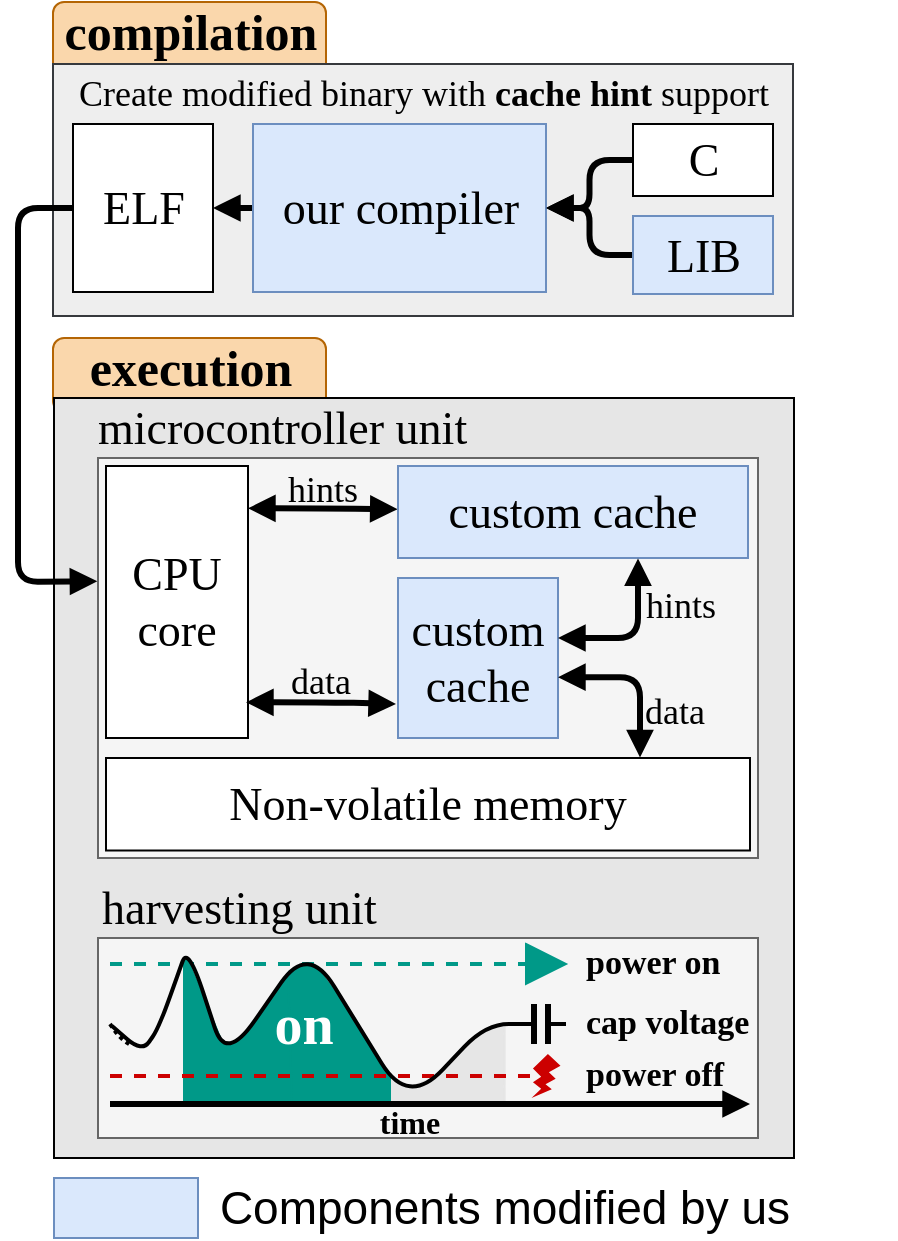 <mxfile version="14.4.3" type="device"><diagram id="DJ8OL-IFbFxs9MjaHiG0" name="Page-1"><mxGraphModel dx="1673" dy="967" grid="1" gridSize="10" guides="1" tooltips="1" connect="1" arrows="1" fold="1" page="1" pageScale="1" pageWidth="827" pageHeight="1169" math="0" shadow="0"><root><mxCell id="0"/><mxCell id="1" parent="0"/><mxCell id="07xloWa2DB1Vv4PFAWqX-5" value="&lt;font face=&quot;Linux Biolinum&quot; size=&quot;1&quot;&gt;&lt;b style=&quot;font-size: 25px&quot;&gt;execution&lt;/b&gt;&lt;/font&gt;" style="rounded=1;whiteSpace=wrap;html=1;fillColor=#fad7ac;strokeColor=#b46504;spacingBottom=8;" vertex="1" parent="1"><mxGeometry x="177.5" y="390" width="136.5" height="37" as="geometry"/></mxCell><mxCell id="07xloWa2DB1Vv4PFAWqX-2" value="&lt;font face=&quot;Linux Biolinum&quot; size=&quot;1&quot;&gt;&lt;b style=&quot;font-size: 25px&quot;&gt;compilation&lt;/b&gt;&lt;/font&gt;" style="rounded=1;whiteSpace=wrap;html=1;fillColor=#fad7ac;strokeColor=#b46504;spacingBottom=8;" vertex="1" parent="1"><mxGeometry x="177.5" y="222" width="136.5" height="37" as="geometry"/></mxCell><mxCell id="LaGku8jaz2DTb2nbcwZN-13" value="" style="rounded=0;whiteSpace=wrap;html=1;fontFamily=Linux Biolinum;fontSource=https%3A%2F%2Ffonts.googleapis.com%2Fcss%3Ffamily%3DLinux%2BBiolinum;fontSize=32;fillColor=#E6E6E6;" parent="1" vertex="1"><mxGeometry x="178" y="420" width="370" height="380" as="geometry"/></mxCell><mxCell id="LaGku8jaz2DTb2nbcwZN-40" value="" style="rounded=0;whiteSpace=wrap;html=1;fontFamily=Linux Biolinum;fontSource=https%3A%2F%2Ffonts.googleapis.com%2Fcss%3Ffamily%3DLinux%2BBiolinum;fontSize=26;align=center;fillColor=#f5f5f5;strokeColor=#666666;fontColor=#333333;" parent="1" vertex="1"><mxGeometry x="200" y="450" width="330" height="200" as="geometry"/></mxCell><mxCell id="LaGku8jaz2DTb2nbcwZN-36" value="" style="rounded=0;whiteSpace=wrap;html=1;fontFamily=Linux Biolinum;fontSource=https%3A%2F%2Ffonts.googleapis.com%2Fcss%3Ffamily%3DLinux%2BBiolinum;fontSize=28;align=center;fillColor=#eeeeee;strokeColor=#36393d;" parent="1" vertex="1"><mxGeometry x="177.5" y="253" width="370" height="126" as="geometry"/></mxCell><mxCell id="LaGku8jaz2DTb2nbcwZN-43" style="edgeStyle=orthogonalEdgeStyle;rounded=1;orthogonalLoop=1;jettySize=auto;html=1;exitX=0;exitY=0.5;exitDx=0;exitDy=0;entryX=1;entryY=0.5;entryDx=0;entryDy=0;startArrow=none;startFill=0;endArrow=block;endFill=1;strokeWidth=3;fontFamily=Linux Biolinum;fontSource=https%3A%2F%2Ffonts.googleapis.com%2Fcss%3Ffamily%3DLinux%2BBiolinum;fontSize=26;" parent="1" source="LaGku8jaz2DTb2nbcwZN-1" target="LaGku8jaz2DTb2nbcwZN-2" edge="1"><mxGeometry relative="1" as="geometry"/></mxCell><mxCell id="LaGku8jaz2DTb2nbcwZN-1" value="&lt;font data-font-src=&quot;https://fonts.googleapis.com/css?family=Linux+Biolinum&quot; style=&quot;font-size: 23px;&quot;&gt;C&lt;/font&gt;" style="rounded=0;whiteSpace=wrap;html=1;fontSize=23;fontFamily=Linux Biolinum;fontSource=https%3A%2F%2Ffonts.googleapis.com%2Fcss%3Ffamily%3DLinux%2BBiolinum;" parent="1" vertex="1"><mxGeometry x="467.5" y="283" width="70" height="36" as="geometry"/></mxCell><mxCell id="LaGku8jaz2DTb2nbcwZN-45" style="edgeStyle=orthogonalEdgeStyle;rounded=1;orthogonalLoop=1;jettySize=auto;html=1;exitX=0;exitY=0.5;exitDx=0;exitDy=0;startArrow=none;startFill=0;endArrow=block;endFill=1;strokeWidth=3;fontFamily=Linux Biolinum;fontSource=https%3A%2F%2Ffonts.googleapis.com%2Fcss%3Ffamily%3DLinux%2BBiolinum;fontSize=26;" parent="1" source="LaGku8jaz2DTb2nbcwZN-2" target="LaGku8jaz2DTb2nbcwZN-5" edge="1"><mxGeometry relative="1" as="geometry"/></mxCell><mxCell id="LaGku8jaz2DTb2nbcwZN-2" value="&lt;span style=&quot;font-size: 23px&quot;&gt;&lt;font style=&quot;font-size: 23px&quot;&gt;our compiler&lt;/font&gt;&lt;/span&gt;" style="rounded=0;whiteSpace=wrap;html=1;fontSize=23;fontFamily=Linux Biolinum;fontSource=https%3A%2F%2Ffonts.googleapis.com%2Fcss%3Ffamily%3DLinux%2BBiolinum;strokeColor=#6c8ebf;fillColor=#dae8fc;" parent="1" vertex="1"><mxGeometry x="277.5" y="283" width="146.5" height="84" as="geometry"/></mxCell><mxCell id="LaGku8jaz2DTb2nbcwZN-44" style="edgeStyle=orthogonalEdgeStyle;rounded=1;orthogonalLoop=1;jettySize=auto;html=1;exitX=0;exitY=0.5;exitDx=0;exitDy=0;entryX=1;entryY=0.5;entryDx=0;entryDy=0;startArrow=none;startFill=0;endArrow=block;endFill=1;strokeWidth=3;fontFamily=Linux Biolinum;fontSource=https%3A%2F%2Ffonts.googleapis.com%2Fcss%3Ffamily%3DLinux%2BBiolinum;fontSize=26;" parent="1" source="LaGku8jaz2DTb2nbcwZN-3" target="LaGku8jaz2DTb2nbcwZN-2" edge="1"><mxGeometry relative="1" as="geometry"/></mxCell><mxCell id="LaGku8jaz2DTb2nbcwZN-3" value="&lt;font data-font-src=&quot;https://fonts.googleapis.com/css?family=Linux+Biolinum&quot; style=&quot;font-size: 23px;&quot;&gt;LIB&lt;/font&gt;" style="rounded=0;whiteSpace=wrap;html=1;fontSize=23;fontFamily=Linux Biolinum;fontSource=https%3A%2F%2Ffonts.googleapis.com%2Fcss%3Ffamily%3DLinux%2BBiolinum;strokeColor=#6c8ebf;fillColor=#dae8fc;" parent="1" vertex="1"><mxGeometry x="467.5" y="329" width="70" height="39" as="geometry"/></mxCell><mxCell id="LaGku8jaz2DTb2nbcwZN-5" value="ELF" style="rounded=0;whiteSpace=wrap;html=1;fontSize=23;fontFamily=Linux Biolinum;fontSource=https%3A%2F%2Ffonts.googleapis.com%2Fcss%3Ffamily%3DLinux%2BBiolinum;" parent="1" vertex="1"><mxGeometry x="187.5" y="283" width="70" height="84" as="geometry"/></mxCell><mxCell id="LaGku8jaz2DTb2nbcwZN-9" value="CPU&lt;br&gt;core" style="rounded=0;whiteSpace=wrap;html=1;fontSize=23;fontFamily=Linux Biolinum;fontSource=https%3A%2F%2Ffonts.googleapis.com%2Fcss%3Ffamily%3DLinux%2BBiolinum;" parent="1" vertex="1"><mxGeometry x="204" y="454" width="71" height="136" as="geometry"/></mxCell><mxCell id="LaGku8jaz2DTb2nbcwZN-35" style="edgeStyle=orthogonalEdgeStyle;orthogonalLoop=1;jettySize=auto;html=1;startArrow=block;startFill=1;endArrow=block;endFill=1;strokeWidth=3;fontFamily=Linux Biolinum;fontSource=https%3A%2F%2Ffonts.googleapis.com%2Fcss%3Ffamily%3DLinux%2BBiolinum;fontSize=29;rounded=1;exitX=1;exitY=0.163;exitDx=0;exitDy=0;exitPerimeter=0;entryX=-0.001;entryY=0.622;entryDx=0;entryDy=0;entryPerimeter=0;" parent="1" edge="1"><mxGeometry relative="1" as="geometry"><mxPoint x="275" y="475.168" as="sourcePoint"/><mxPoint x="349.825" y="475.612" as="targetPoint"/><Array as="points"><mxPoint x="320" y="475"/></Array></mxGeometry></mxCell><mxCell id="LaGku8jaz2DTb2nbcwZN-11" value="Non-volatile memory" style="rounded=0;whiteSpace=wrap;html=1;fontSize=23;fontFamily=Linux Biolinum;fontSource=https%3A%2F%2Ffonts.googleapis.com%2Fcss%3Ffamily%3DLinux%2BBiolinum;" parent="1" vertex="1"><mxGeometry x="204" y="600" width="322" height="46.25" as="geometry"/></mxCell><mxCell id="LaGku8jaz2DTb2nbcwZN-14" value="microcontroller unit" style="text;html=1;strokeColor=none;fillColor=none;align=left;verticalAlign=middle;whiteSpace=wrap;rounded=0;fontFamily=Linux Biolinum;fontSource=https%3A%2F%2Ffonts.googleapis.com%2Fcss%3Ffamily%3DLinux%2BBiolinum;fontSize=23;" parent="1" vertex="1"><mxGeometry x="197.5" y="420" width="192.5" height="30" as="geometry"/></mxCell><mxCell id="LaGku8jaz2DTb2nbcwZN-18" value="Create modified binary with &lt;b&gt;cache hint&lt;/b&gt; support" style="text;html=1;strokeColor=none;fillColor=none;align=center;verticalAlign=middle;whiteSpace=wrap;rounded=0;fontFamily=Linux Biolinum;fontSource=https%3A%2F%2Ffonts.googleapis.com%2Fcss%3Ffamily%3DLinux%2BBiolinum;fontSize=18;" parent="1" vertex="1"><mxGeometry x="178" y="256" width="370" height="24" as="geometry"/></mxCell><mxCell id="LaGku8jaz2DTb2nbcwZN-39" value="" style="endArrow=block;html=1;strokeWidth=3;fontFamily=Linux Biolinum;fontSource=https%3A%2F%2Ffonts.googleapis.com%2Fcss%3Ffamily%3DLinux%2BBiolinum;fontSize=28;exitX=0;exitY=0.5;exitDx=0;exitDy=0;entryX=-0.001;entryY=0.308;entryDx=0;entryDy=0;endFill=1;entryPerimeter=0;" parent="1" source="LaGku8jaz2DTb2nbcwZN-5" target="LaGku8jaz2DTb2nbcwZN-40" edge="1"><mxGeometry width="50" height="50" relative="1" as="geometry"><mxPoint x="240" y="410" as="sourcePoint"/><mxPoint x="290" y="360" as="targetPoint"/><Array as="points"><mxPoint x="160" y="325"/><mxPoint x="160" y="512"/></Array></mxGeometry></mxCell><mxCell id="LaGku8jaz2DTb2nbcwZN-41" value="" style="rounded=0;whiteSpace=wrap;html=1;fontFamily=Linux Biolinum;fontSource=https%3A%2F%2Ffonts.googleapis.com%2Fcss%3Ffamily%3DLinux%2BBiolinum;fontSize=26;align=center;fillColor=#f5f5f5;strokeColor=#666666;fontColor=#333333;" parent="1" vertex="1"><mxGeometry x="200" y="690" width="330" height="100" as="geometry"/></mxCell><mxCell id="LaGku8jaz2DTb2nbcwZN-42" value="harvesting unit" style="text;html=1;strokeColor=none;fillColor=none;align=left;verticalAlign=middle;whiteSpace=wrap;rounded=0;fontFamily=Linux Biolinum;fontSource=https%3A%2F%2Ffonts.googleapis.com%2Fcss%3Ffamily%3DLinux%2BBiolinum;fontSize=23;" parent="1" vertex="1"><mxGeometry x="200" y="660" width="150" height="30" as="geometry"/></mxCell><mxCell id="LaGku8jaz2DTb2nbcwZN-71" value="" style="verticalLabelPosition=bottom;verticalAlign=top;html=1;shape=mxgraph.basic.polygon;polyCoords=[[0.16,0.77],[0.25,0.73],[0.44,0.52],[0.53,0.48],[0.53,0.85],[0.21,0.85],[0.08,0.85],[0.08,0.72]];polyline=0;rounded=1;strokeWidth=1;fontFamily=Linux Biolinum;fontSource=https%3A%2F%2Ffonts.googleapis.com%2Fcss%3Ffamily%3DLinux%2BBiolinum;fontSize=15;fontColor=#FFFFFF;sketch=0;fillColor=#E6E6E6;strokeColor=#E6E6E6;" parent="1" vertex="1"><mxGeometry x="336" y="682" width="127" height="107" as="geometry"/></mxCell><mxCell id="LaGku8jaz2DTb2nbcwZN-72" value="" style="verticalLabelPosition=bottom;verticalAlign=top;html=1;shape=mxgraph.basic.polygon;polyCoords=[[0.14,0.2],[0.21,0.22],[0.33,0.37],[0.39,0.46],[0.57,0.72],[0.57,0.85],[0.08,0.85],[0.06,0.24]];polyline=0;rounded=1;strokeColor=#009988;strokeWidth=1;fontFamily=Linux Biolinum;fontSource=https%3A%2F%2Ffonts.googleapis.com%2Fcss%3Ffamily%3DLinux%2BBiolinum;fontSize=15;fontColor=#FFFFFF;fillColor=#009988;sketch=0;" parent="1" vertex="1"><mxGeometry x="289" y="682" width="100" height="107" as="geometry"/></mxCell><mxCell id="LaGku8jaz2DTb2nbcwZN-73" value="" style="verticalLabelPosition=bottom;verticalAlign=top;html=1;shape=mxgraph.basic.polygon;polyCoords=[[0.09,0.18],[0.26,0.56],[0.3,0.57],[0.38,0.53],[0.59,0.24],[0.61,0.85],[0.07,0.85],[0.07,0.18]];polyline=0;rounded=1;strokeColor=#009988;strokeWidth=1;fontFamily=Linux Biolinum;fontSource=https%3A%2F%2Ffonts.googleapis.com%2Fcss%3Ffamily%3DLinux%2BBiolinum;fontSize=15;fontColor=#FFFFFF;fillColor=#009988;sketch=0;" parent="1" vertex="1"><mxGeometry x="236" y="682" width="100" height="107" as="geometry"/></mxCell><mxCell id="LaGku8jaz2DTb2nbcwZN-74" value="" style="group" parent="1" vertex="1" connectable="0"><mxGeometry x="206" y="693" width="393" height="104" as="geometry"/></mxCell><mxCell id="LaGku8jaz2DTb2nbcwZN-75" value="" style="endArrow=none;html=1;strokeWidth=2;fontFamily=Linux Biolinum;fontSource=https%3A%2F%2Ffonts.googleapis.com%2Fcss%3Ffamily%3DLinux%2BBiolinum;fontSize=19;fontColor=#FFFFFF;dashed=1;strokeColor=#009988;entryX=0;entryY=0.5;entryDx=0;entryDy=0;" parent="LaGku8jaz2DTb2nbcwZN-74" target="LaGku8jaz2DTb2nbcwZN-79" edge="1"><mxGeometry x="-83" y="-11" width="50" height="50" as="geometry"><mxPoint y="10" as="sourcePoint"/><mxPoint x="198" y="8" as="targetPoint"/></mxGeometry></mxCell><mxCell id="LaGku8jaz2DTb2nbcwZN-76" value="" style="endArrow=none;html=1;fontFamily=Linux Biolinum;fontSource=https%3A%2F%2Ffonts.googleapis.com%2Fcss%3Ffamily%3DLinux%2BBiolinum;fontSize=19;fontColor=#FFFFFF;strokeWidth=3;rounded=1;arcSize=5;startArrow=block;startFill=1;" parent="LaGku8jaz2DTb2nbcwZN-74" edge="1"><mxGeometry x="-83" y="-11" width="50" height="50" as="geometry"><mxPoint x="320" y="80" as="sourcePoint"/><mxPoint y="80" as="targetPoint"/><Array as="points"/></mxGeometry></mxCell><mxCell id="LaGku8jaz2DTb2nbcwZN-77" value="" style="endArrow=none;html=1;strokeWidth=2;fontFamily=Linux Biolinum;fontSource=https%3A%2F%2Ffonts.googleapis.com%2Fcss%3Ffamily%3DLinux%2BBiolinum;fontSize=19;fontColor=#FFFFFF;dashed=1;strokeColor=#CC0000;" parent="LaGku8jaz2DTb2nbcwZN-74" target="LaGku8jaz2DTb2nbcwZN-78" edge="1"><mxGeometry x="-83" y="-11" width="50" height="50" as="geometry"><mxPoint y="66" as="sourcePoint"/><mxPoint x="198" y="67" as="targetPoint"/></mxGeometry></mxCell><mxCell id="LaGku8jaz2DTb2nbcwZN-78" value="" style="verticalLabelPosition=bottom;verticalAlign=top;html=1;shape=mxgraph.basic.flash;rounded=1;shadow=0;labelBackgroundColor=none;sketch=0;fontSize=20;fontColor=#CC0000;gradientColor=none;fillColor=#CC0000;strokeColor=none;fontFamily=Source Code Pro;" parent="LaGku8jaz2DTb2nbcwZN-74" vertex="1"><mxGeometry x="210.75" y="55" width="14.5" height="22" as="geometry"/></mxCell><mxCell id="LaGku8jaz2DTb2nbcwZN-79" value="" style="triangle;whiteSpace=wrap;html=1;rounded=0;shadow=0;glass=0;labelBackgroundColor=none;sketch=0;fontFamily=Source Code Pro;fontSize=20;fontColor=#000000;strokeWidth=1;gradientColor=none;align=center;verticalAlign=middle;fillColor=#009988;strokeColor=#009988;" parent="LaGku8jaz2DTb2nbcwZN-74" vertex="1"><mxGeometry x="208" width="20" height="20" as="geometry"/></mxCell><mxCell id="LaGku8jaz2DTb2nbcwZN-80" value="&lt;div style=&quot;font-size: 17px;&quot;&gt;&lt;font style=&quot;font-size: 17px;&quot;&gt;&lt;b style=&quot;font-size: 17px;&quot;&gt;power off&lt;/b&gt;&lt;/font&gt;&lt;/div&gt;" style="text;whiteSpace=wrap;html=1;fontSize=17;fontColor=#000000;verticalAlign=bottom;align=left;spacing=0;spacingLeft=0;fontFamily=Linux Biolinum;fontSource=https%3A%2F%2Ffonts.googleapis.com%2Fcss%3Ffamily%3DLinux%2BBiolinum;" parent="LaGku8jaz2DTb2nbcwZN-74" vertex="1"><mxGeometry x="238" y="56" width="72" height="20" as="geometry"/></mxCell><mxCell id="LaGku8jaz2DTb2nbcwZN-81" value="&lt;div style=&quot;font-size: 17px;&quot;&gt;&lt;font style=&quot;font-size: 17px;&quot;&gt;&lt;b style=&quot;font-size: 17px;&quot;&gt;power on&lt;/b&gt;&lt;/font&gt;&lt;/div&gt;" style="text;whiteSpace=wrap;html=1;fontSize=17;fontColor=#000000;verticalAlign=bottom;align=left;spacing=0;spacingLeft=0;fontFamily=Linux Biolinum;fontSource=https%3A%2F%2Ffonts.googleapis.com%2Fcss%3Ffamily%3DLinux%2BBiolinum;" parent="LaGku8jaz2DTb2nbcwZN-74" vertex="1"><mxGeometry x="238" width="72" height="20" as="geometry"/></mxCell><mxCell id="LaGku8jaz2DTb2nbcwZN-82" value="&lt;div style=&quot;font-size: 17px;&quot;&gt;&lt;font style=&quot;font-size: 17px;&quot;&gt;&lt;b style=&quot;font-size: 17px;&quot;&gt;cap voltage&lt;/b&gt;&lt;/font&gt;&lt;/div&gt;" style="text;whiteSpace=wrap;html=1;fontSize=17;fontColor=#000000;verticalAlign=bottom;align=left;spacing=0;spacingLeft=0;fontFamily=Linux Biolinum;fontSource=https%3A%2F%2Ffonts.googleapis.com%2Fcss%3Ffamily%3DLinux%2BBiolinum;" parent="LaGku8jaz2DTb2nbcwZN-74" vertex="1"><mxGeometry x="238" y="30" width="92" height="20" as="geometry"/></mxCell><mxCell id="LaGku8jaz2DTb2nbcwZN-83" value="" style="endArrow=none;html=1;strokeColor=#000000;strokeWidth=3;fontFamily=Linux Biolinum;fontSource=https%3A%2F%2Ffonts.googleapis.com%2Fcss%3Ffamily%3DLinux%2BBiolinum;fontSize=20;fontColor=#FFFFFF;" parent="LaGku8jaz2DTb2nbcwZN-74" edge="1"><mxGeometry x="-83" y="-11" width="50" height="50" as="geometry"><mxPoint x="212" y="50" as="sourcePoint"/><mxPoint x="212" y="30" as="targetPoint"/></mxGeometry></mxCell><mxCell id="LaGku8jaz2DTb2nbcwZN-84" value="" style="endArrow=none;html=1;strokeColor=#000000;strokeWidth=3;fontFamily=Linux Biolinum;fontSource=https%3A%2F%2Ffonts.googleapis.com%2Fcss%3Ffamily%3DLinux%2BBiolinum;fontSize=20;fontColor=#FFFFFF;" parent="LaGku8jaz2DTb2nbcwZN-74" edge="1"><mxGeometry x="-83" y="-11" width="50" height="50" as="geometry"><mxPoint x="219" y="50" as="sourcePoint"/><mxPoint x="219" y="30" as="targetPoint"/></mxGeometry></mxCell><mxCell id="LaGku8jaz2DTb2nbcwZN-85" value="" style="endArrow=none;html=1;strokeColor=#000000;strokeWidth=2;fontFamily=Linux Biolinum;fontSource=https%3A%2F%2Ffonts.googleapis.com%2Fcss%3Ffamily%3DLinux%2BBiolinum;fontSize=20;fontColor=#FFFFFF;" parent="LaGku8jaz2DTb2nbcwZN-74" edge="1"><mxGeometry x="-83" y="-11" width="50" height="50" as="geometry"><mxPoint x="219" y="40" as="sourcePoint"/><mxPoint x="228" y="40" as="targetPoint"/></mxGeometry></mxCell><mxCell id="LaGku8jaz2DTb2nbcwZN-86" value="" style="endArrow=none;html=1;strokeWidth=2;fontFamily=Linux Biolinum;fontSource=https%3A%2F%2Ffonts.googleapis.com%2Fcss%3Ffamily%3DLinux%2BBiolinum;fontSize=19;fontColor=#FFFFFF;rounded=1;arcSize=50;exitX=0.727;exitY=0.571;exitDx=0;exitDy=0;exitPerimeter=0;" parent="LaGku8jaz2DTb2nbcwZN-74" edge="1"><mxGeometry x="-83" y="-11" width="50" height="50" as="geometry"><mxPoint x="1" y="41" as="sourcePoint"/><mxPoint x="211" y="40" as="targetPoint"/><Array as="points"><mxPoint x="16" y="54"/><mxPoint x="23" y="44"/><mxPoint x="28" y="32"/><mxPoint x="39" y="1"/><mxPoint x="58" y="59"/><mxPoint x="99"/><mxPoint x="149" y="81"/><mxPoint x="188" y="40"/></Array></mxGeometry></mxCell><mxCell id="LaGku8jaz2DTb2nbcwZN-87" value="&lt;b style=&quot;font-size: 28px;&quot;&gt;on&lt;/b&gt;" style="text;html=1;strokeColor=none;fillColor=none;align=center;verticalAlign=middle;whiteSpace=wrap;rounded=0;sketch=0;fontFamily=Linux Biolinum;fontSource=https%3A%2F%2Ffonts.googleapis.com%2Fcss%3Ffamily%3DLinux%2BBiolinum;fontSize=28;fontColor=#FFFFFF;" parent="LaGku8jaz2DTb2nbcwZN-74" vertex="1"><mxGeometry x="77" y="30" width="40" height="20" as="geometry"/></mxCell><mxCell id="LaGku8jaz2DTb2nbcwZN-88" value="&lt;font color=&quot;#000000&quot; style=&quot;font-size: 16px;&quot;&gt;time&lt;/font&gt;" style="text;html=1;strokeColor=none;fillColor=none;align=center;verticalAlign=middle;whiteSpace=wrap;rounded=0;sketch=0;fontFamily=Linux Biolinum;fontSource=https%3A%2F%2Ffonts.googleapis.com%2Fcss%3Ffamily%3DLinux%2BBiolinum;fontSize=16;fontColor=#FFFFFF;fontStyle=1" parent="LaGku8jaz2DTb2nbcwZN-74" vertex="1"><mxGeometry x="130" y="77" width="40" height="23" as="geometry"/></mxCell><mxCell id="LaGku8jaz2DTb2nbcwZN-89" value="" style="endArrow=none;dashed=1;html=1;strokeWidth=2;fontFamily=Linux Biolinum;fontSource=https%3A%2F%2Ffonts.googleapis.com%2Fcss%3Ffamily%3DLinux%2BBiolinum;fontSize=19;dashPattern=1 1;" parent="LaGku8jaz2DTb2nbcwZN-74" edge="1"><mxGeometry width="50" height="50" relative="1" as="geometry"><mxPoint y="40" as="sourcePoint"/><mxPoint x="11" y="51" as="targetPoint"/><Array as="points"><mxPoint x="5" y="47"/></Array></mxGeometry></mxCell><mxCell id="07xloWa2DB1Vv4PFAWqX-7" value="custom cache" style="rounded=0;whiteSpace=wrap;html=1;fontSize=23;fontFamily=Linux Biolinum;fontSource=https%3A%2F%2Ffonts.googleapis.com%2Fcss%3Ffamily%3DLinux%2BBiolinum;fillColor=#dae8fc;strokeColor=#6c8ebf;" vertex="1" parent="1"><mxGeometry x="350" y="510" width="80" height="80" as="geometry"/></mxCell><mxCell id="07xloWa2DB1Vv4PFAWqX-9" value="custom cache" style="rounded=0;whiteSpace=wrap;html=1;fontSize=23;fontFamily=Linux Biolinum;fontSource=https%3A%2F%2Ffonts.googleapis.com%2Fcss%3Ffamily%3DLinux%2BBiolinum;fillColor=#dae8fc;strokeColor=#6c8ebf;" vertex="1" parent="1"><mxGeometry x="350" y="454" width="175" height="46" as="geometry"/></mxCell><mxCell id="07xloWa2DB1Vv4PFAWqX-10" value="&lt;font face=&quot;Linux Biolinum&quot; data-font-src=&quot;https://fonts.googleapis.com/css?family=Linux+Biolinum&quot; style=&quot;font-size: 18px&quot;&gt;hints&lt;/font&gt;" style="text;html=1;strokeColor=none;fillColor=none;align=center;verticalAlign=middle;whiteSpace=wrap;rounded=0;fontSize=23;" vertex="1" parent="1"><mxGeometry x="289" y="454" width="47" height="20" as="geometry"/></mxCell><mxCell id="07xloWa2DB1Vv4PFAWqX-11" style="edgeStyle=orthogonalEdgeStyle;orthogonalLoop=1;jettySize=auto;html=1;startArrow=block;startFill=1;endArrow=block;endFill=1;strokeWidth=3;fontFamily=Linux Biolinum;fontSource=https%3A%2F%2Ffonts.googleapis.com%2Fcss%3Ffamily%3DLinux%2BBiolinum;fontSize=29;rounded=1;exitX=1;exitY=0.163;exitDx=0;exitDy=0;exitPerimeter=0;entryX=0;entryY=0.5;entryDx=0;entryDy=0;" edge="1" parent="1"><mxGeometry relative="1" as="geometry"><mxPoint x="274.0" y="572.168" as="sourcePoint"/><mxPoint x="349" y="573" as="targetPoint"/><Array as="points"><mxPoint x="319" y="572"/></Array></mxGeometry></mxCell><mxCell id="07xloWa2DB1Vv4PFAWqX-12" value="&lt;font face=&quot;Linux Biolinum&quot; data-font-src=&quot;https://fonts.googleapis.com/css?family=Linux+Biolinum&quot; style=&quot;font-size: 18px&quot;&gt;data&lt;/font&gt;" style="text;html=1;strokeColor=none;fillColor=none;align=center;verticalAlign=middle;whiteSpace=wrap;rounded=0;fontSize=23;" vertex="1" parent="1"><mxGeometry x="288" y="550" width="47" height="20" as="geometry"/></mxCell><mxCell id="07xloWa2DB1Vv4PFAWqX-13" style="edgeStyle=orthogonalEdgeStyle;orthogonalLoop=1;jettySize=auto;html=1;startArrow=block;startFill=1;endArrow=block;endFill=1;strokeWidth=3;fontFamily=Linux Biolinum;fontSource=https%3A%2F%2Ffonts.googleapis.com%2Fcss%3Ffamily%3DLinux%2BBiolinum;fontSize=29;rounded=1;entryX=0.688;entryY=1.005;entryDx=0;entryDy=0;entryPerimeter=0;" edge="1" parent="1" target="07xloWa2DB1Vv4PFAWqX-9"><mxGeometry relative="1" as="geometry"><mxPoint x="430" y="540" as="sourcePoint"/><mxPoint x="505" y="530.83" as="targetPoint"/><Array as="points"><mxPoint x="470" y="540"/><mxPoint x="470" y="500"/></Array></mxGeometry></mxCell><mxCell id="07xloWa2DB1Vv4PFAWqX-14" style="edgeStyle=orthogonalEdgeStyle;orthogonalLoop=1;jettySize=auto;html=1;startArrow=block;startFill=1;endArrow=block;endFill=1;strokeWidth=3;fontFamily=Linux Biolinum;fontSource=https%3A%2F%2Ffonts.googleapis.com%2Fcss%3Ffamily%3DLinux%2BBiolinum;fontSize=29;rounded=1;entryX=0.828;entryY=-0.007;entryDx=0;entryDy=0;entryPerimeter=0;" edge="1" parent="1" target="LaGku8jaz2DTb2nbcwZN-11"><mxGeometry relative="1" as="geometry"><mxPoint x="430" y="559.6" as="sourcePoint"/><mxPoint x="468.125" y="520.014" as="targetPoint"/><Array as="points"><mxPoint x="471" y="560"/><mxPoint x="471" y="600"/></Array></mxGeometry></mxCell><mxCell id="07xloWa2DB1Vv4PFAWqX-16" value="&lt;font face=&quot;Linux Biolinum&quot; data-font-src=&quot;https://fonts.googleapis.com/css?family=Linux+Biolinum&quot; style=&quot;font-size: 18px&quot;&gt;data&lt;/font&gt;" style="text;html=1;strokeColor=none;fillColor=none;align=center;verticalAlign=middle;whiteSpace=wrap;rounded=0;fontSize=23;" vertex="1" parent="1"><mxGeometry x="464.5" y="565" width="47" height="20" as="geometry"/></mxCell><mxCell id="07xloWa2DB1Vv4PFAWqX-17" value="&lt;font face=&quot;Linux Biolinum&quot; data-font-src=&quot;https://fonts.googleapis.com/css?family=Linux+Biolinum&quot; style=&quot;font-size: 18px&quot;&gt;hints&lt;/font&gt;" style="text;html=1;strokeColor=none;fillColor=none;align=center;verticalAlign=middle;whiteSpace=wrap;rounded=0;fontSize=23;" vertex="1" parent="1"><mxGeometry x="467.5" y="512" width="47" height="20" as="geometry"/></mxCell><mxCell id="07xloWa2DB1Vv4PFAWqX-41" value="" style="rounded=0;whiteSpace=wrap;html=1;fontSize=23;fontFamily=Linux Biolinum;fontSource=https%3A%2F%2Ffonts.googleapis.com%2Fcss%3Ffamily%3DLinux%2BBiolinum;strokeColor=#6c8ebf;fillColor=#dae8fc;" vertex="1" parent="1"><mxGeometry x="178" y="810" width="72" height="30" as="geometry"/></mxCell><mxCell id="07xloWa2DB1Vv4PFAWqX-42" value="Components modified by us" style="text;html=1;strokeColor=none;fillColor=none;align=center;verticalAlign=middle;whiteSpace=wrap;rounded=0;fontSize=23;" vertex="1" parent="1"><mxGeometry x="257.5" y="815" width="290.5" height="20" as="geometry"/></mxCell></root></mxGraphModel></diagram></mxfile>